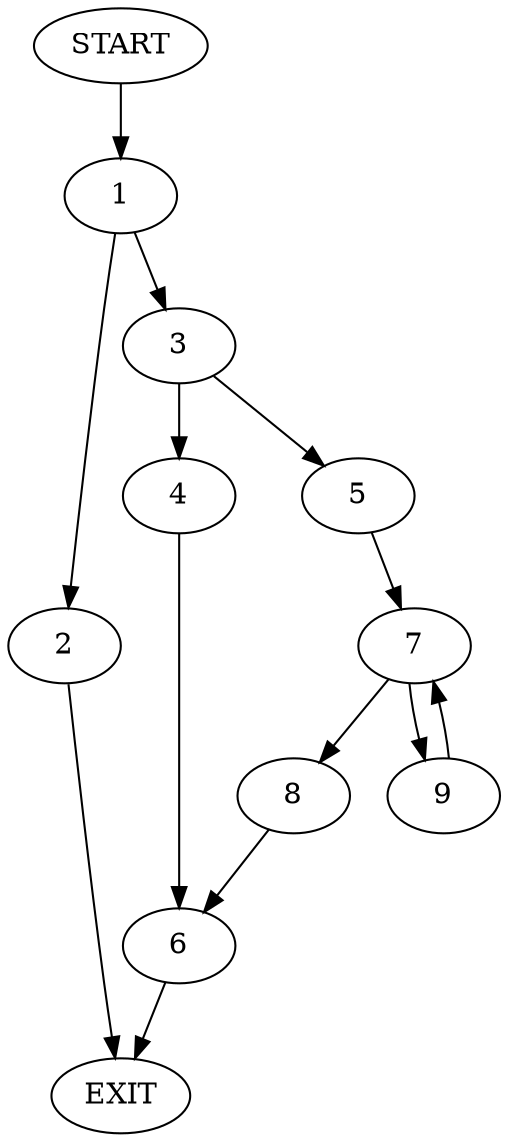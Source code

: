 digraph {
0 [label="START"]
10 [label="EXIT"]
0 -> 1
1 -> 2
1 -> 3
2 -> 10
3 -> 4
3 -> 5
4 -> 6
5 -> 7
6 -> 10
7 -> 8
7 -> 9
8 -> 6
9 -> 7
}
